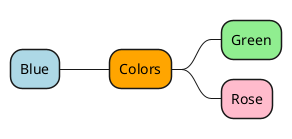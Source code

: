 @startmindmap
+[#Orange] Colors
++[#lightgreen] Green
++[#FFBBCC] Rose
--[#lightblue] Blue
@endmindmap
